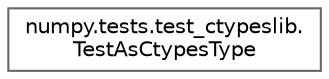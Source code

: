 digraph "Graphical Class Hierarchy"
{
 // LATEX_PDF_SIZE
  bgcolor="transparent";
  edge [fontname=Helvetica,fontsize=10,labelfontname=Helvetica,labelfontsize=10];
  node [fontname=Helvetica,fontsize=10,shape=box,height=0.2,width=0.4];
  rankdir="LR";
  Node0 [id="Node000000",label="numpy.tests.test_ctypeslib.\lTestAsCtypesType",height=0.2,width=0.4,color="grey40", fillcolor="white", style="filled",URL="$de/d12/classnumpy_1_1tests_1_1test__ctypeslib_1_1TestAsCtypesType.html",tooltip=" "];
}
